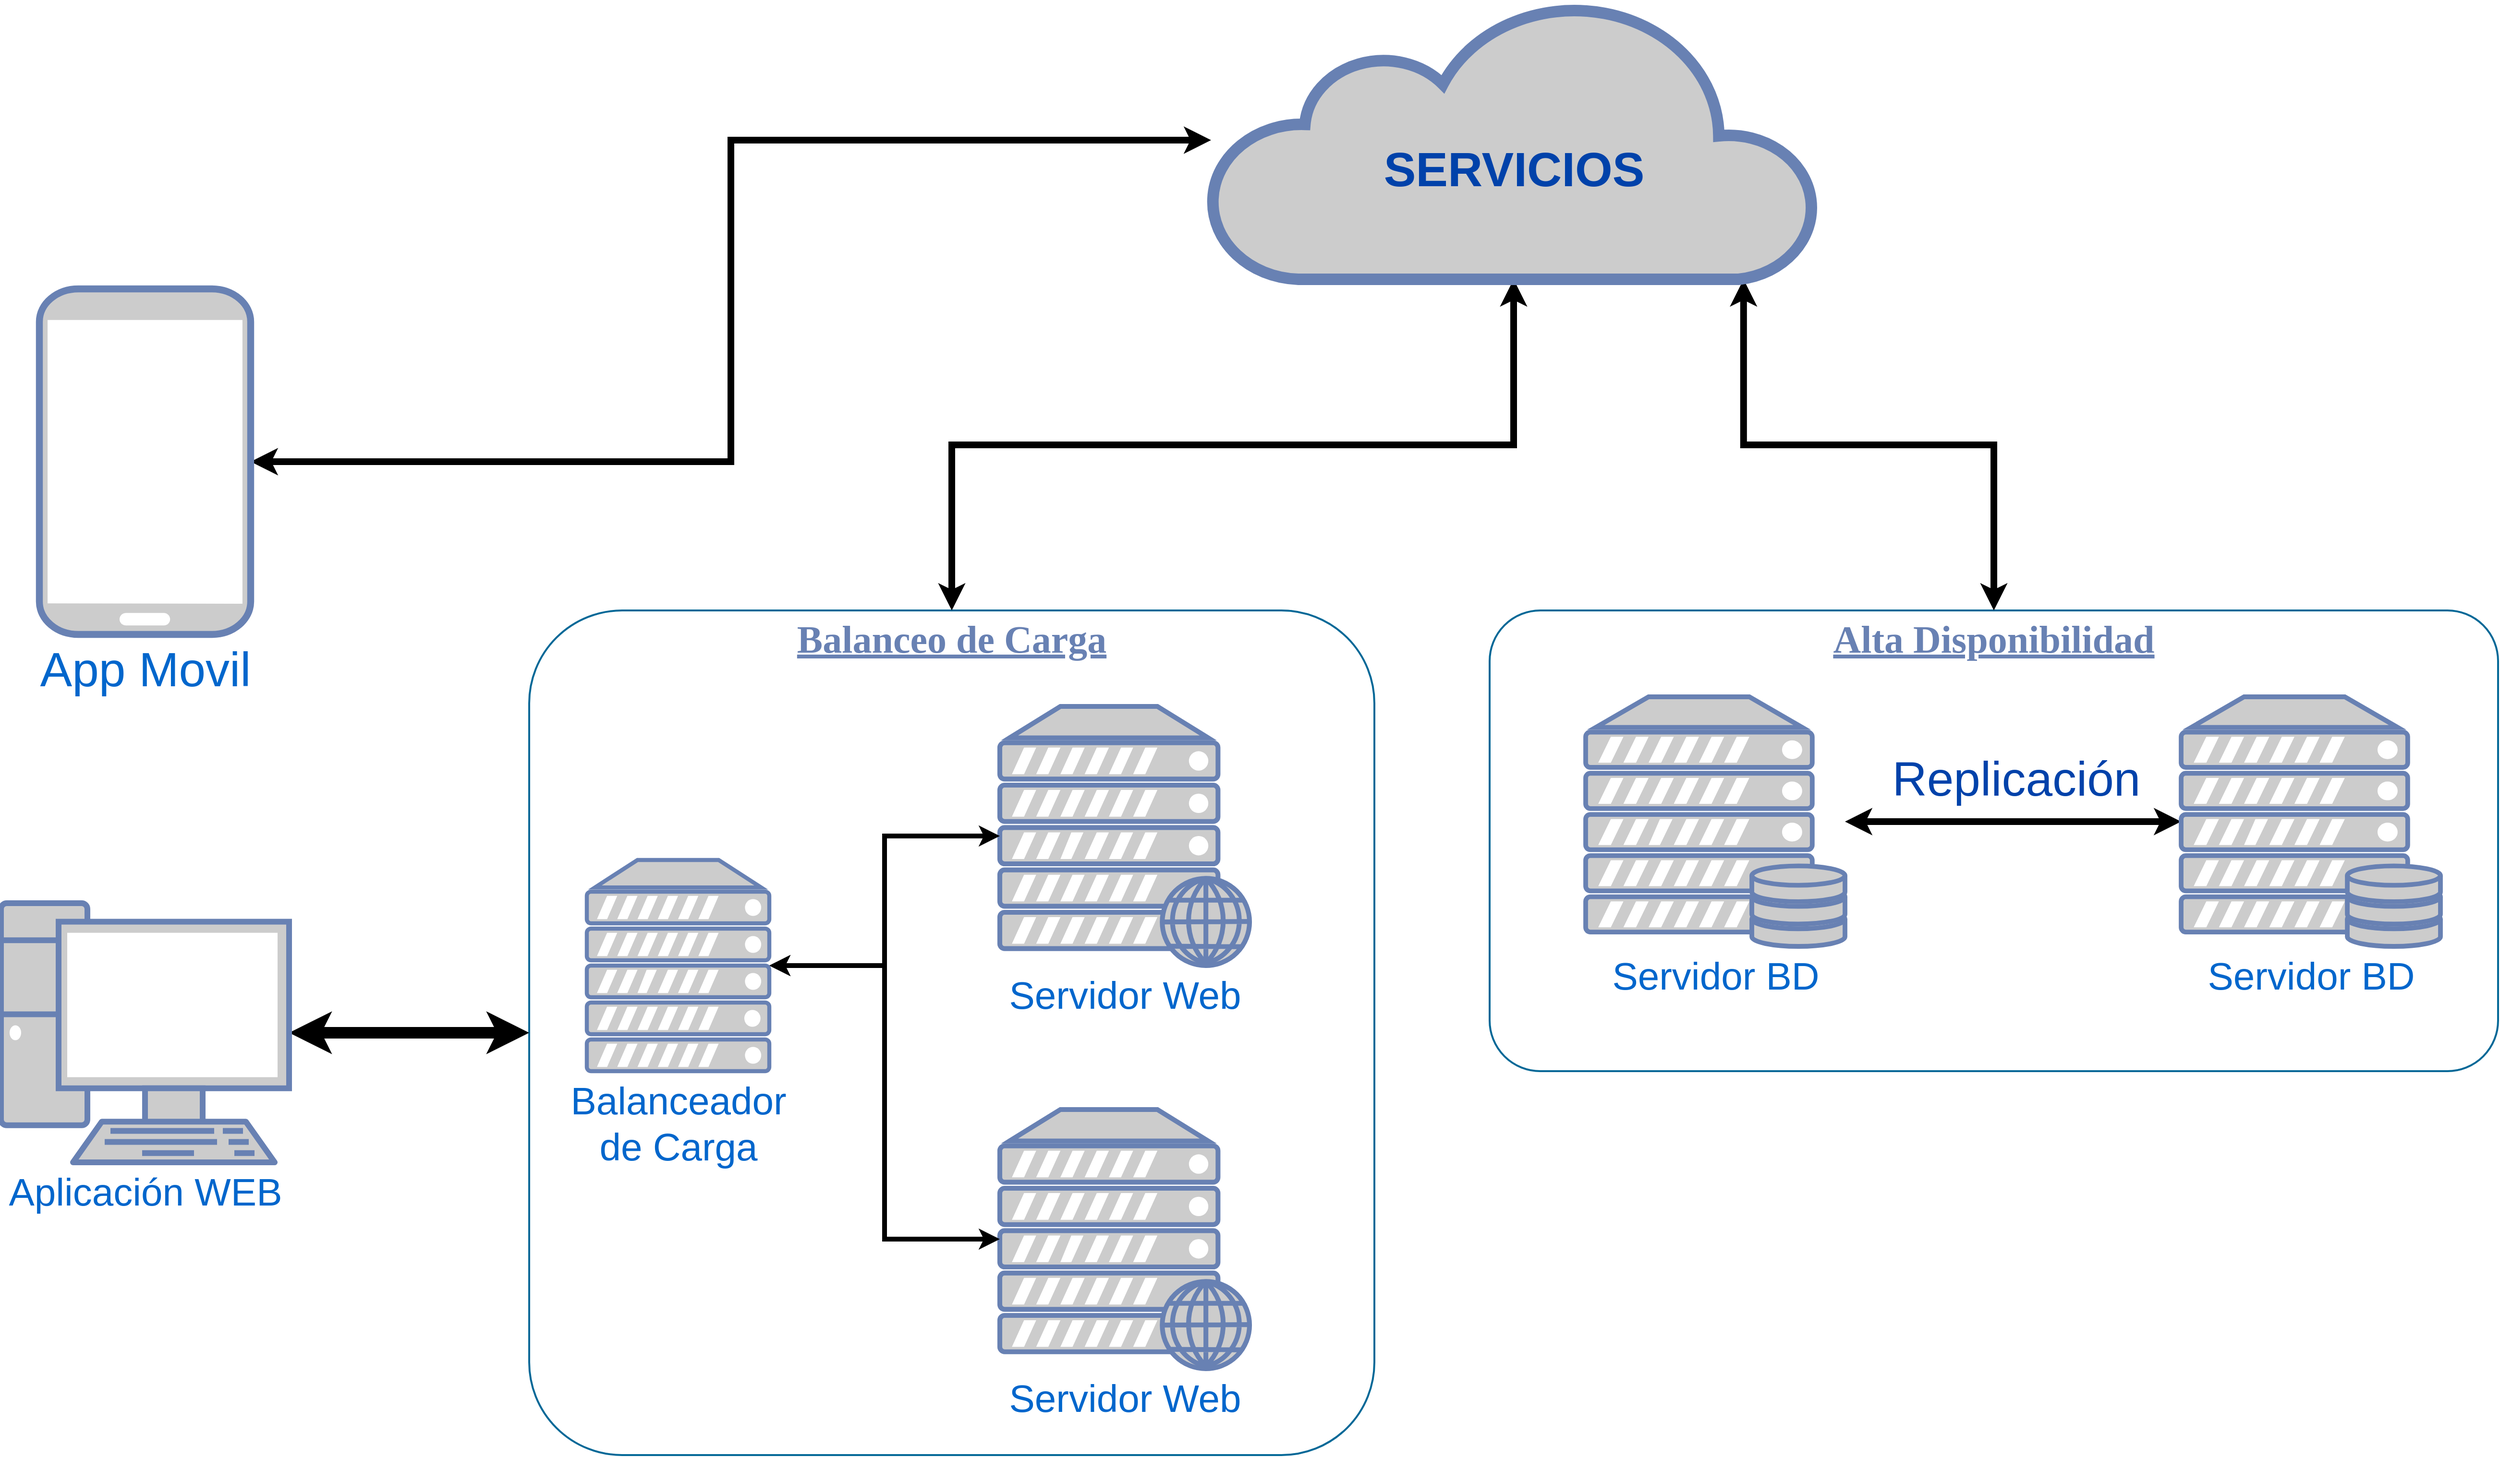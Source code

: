 <mxfile version="20.8.5" type="github">
  <diagram name="Page-1" id="bfe91b75-5d2c-26a0-9c1d-138518896778">
    <mxGraphModel dx="3996" dy="2850" grid="1" gridSize="10" guides="1" tooltips="1" connect="1" arrows="1" fold="1" page="1" pageScale="1" pageWidth="1100" pageHeight="850" background="none" math="0" shadow="0">
      <root>
        <mxCell id="0" />
        <mxCell id="1" parent="0" />
        <mxCell id="7c3789c024ecab99-82" value="&lt;font style=&quot;font-size: 40px;&quot;&gt;&lt;b&gt;&lt;u&gt;Balanceo de Carga&lt;/u&gt;&lt;/b&gt;&lt;/font&gt;" style="rounded=1;whiteSpace=wrap;html=1;shadow=0;comic=0;strokeColor=#036897;strokeWidth=2;fillColor=none;fontFamily=Verdana;fontSize=28;fontColor=#6881B3;align=center;arcSize=11;verticalAlign=top;" parent="1" vertex="1">
          <mxGeometry x="60" y="605" width="880" height="880" as="geometry" />
        </mxCell>
        <mxCell id="RNAvwY5ogVoFwGdkrAzX-10" value="&lt;font style=&quot;font-size: 40px;&quot;&gt;&lt;b&gt;&lt;u&gt;Alta Disponibilidad&lt;/u&gt;&lt;/b&gt;&lt;/font&gt;" style="rounded=1;whiteSpace=wrap;html=1;shadow=0;comic=0;strokeColor=#036897;strokeWidth=2;fillColor=none;fontFamily=Verdana;fontSize=28;fontColor=#6881B3;align=center;arcSize=11;verticalAlign=top;" parent="1" vertex="1">
          <mxGeometry x="1060" y="605" width="1050" height="480" as="geometry" />
        </mxCell>
        <mxCell id="abTZT2YKblpQgq0CwKkB-2" style="edgeStyle=orthogonalEdgeStyle;rounded=0;orthogonalLoop=1;jettySize=auto;html=1;entryX=0;entryY=0.5;entryDx=0;entryDy=0;entryPerimeter=0;fontSize=50;fontColor=#0042aa;strokeWidth=7;startArrow=classic;startFill=1;" edge="1" parent="1" source="7c3789c024ecab99-58" target="RNAvwY5ogVoFwGdkrAzX-9">
          <mxGeometry relative="1" as="geometry" />
        </mxCell>
        <mxCell id="abTZT2YKblpQgq0CwKkB-7" value="Replicación" style="edgeLabel;html=1;align=center;verticalAlign=middle;resizable=0;points=[];fontSize=50;fontColor=#0042aa;" vertex="1" connectable="0" parent="abTZT2YKblpQgq0CwKkB-2">
          <mxGeometry x="0.314" y="11" relative="1" as="geometry">
            <mxPoint x="-52" y="-34" as="offset" />
          </mxGeometry>
        </mxCell>
        <mxCell id="7c3789c024ecab99-58" value="&lt;font style=&quot;font-size: 40px;&quot;&gt;Servidor BD&lt;/font&gt;" style="fontColor=#0066CC;verticalAlign=top;verticalLabelPosition=bottom;labelPosition=center;align=center;html=1;fillColor=#CCCCCC;strokeColor=#6881B3;gradientColor=none;gradientDirection=north;strokeWidth=2;shape=mxgraph.networks.server_storage;rounded=0;shadow=0;comic=0;" parent="1" vertex="1">
          <mxGeometry x="1160" y="695" width="270" height="260" as="geometry" />
        </mxCell>
        <mxCell id="RNAvwY5ogVoFwGdkrAzX-12" value="" style="edgeStyle=orthogonalEdgeStyle;rounded=0;orthogonalLoop=1;jettySize=auto;html=1;fontSize=40;entryX=1;entryY=0.5;entryDx=0;entryDy=0;strokeWidth=12;entryPerimeter=0;exitX=0;exitY=0.5;exitDx=0;exitDy=0;startArrow=classic;startFill=1;" parent="1" source="7c3789c024ecab99-82" target="7c3789c024ecab99-61" edge="1">
          <mxGeometry relative="1" as="geometry">
            <mxPoint x="520" y="670" as="sourcePoint" />
            <mxPoint x="530" y="875" as="targetPoint" />
          </mxGeometry>
        </mxCell>
        <mxCell id="7c3789c024ecab99-61" value="&lt;span style=&quot;font-size: 40px;&quot;&gt;Aplicación WEB&lt;br&gt;&lt;/span&gt;" style="fontColor=#0066CC;verticalAlign=top;verticalLabelPosition=bottom;labelPosition=center;align=center;html=1;fillColor=#CCCCCC;strokeColor=#6881B3;gradientColor=none;gradientDirection=north;strokeWidth=2;shape=mxgraph.networks.pc;rounded=0;shadow=0;comic=0;" parent="1" vertex="1">
          <mxGeometry x="-490" y="910" width="300" height="270" as="geometry" />
        </mxCell>
        <mxCell id="RNAvwY5ogVoFwGdkrAzX-3" value="Servidor Web" style="fontColor=#0066CC;verticalAlign=top;verticalLabelPosition=bottom;labelPosition=center;align=center;html=1;outlineConnect=0;fillColor=#CCCCCC;strokeColor=#6881B3;gradientColor=none;gradientDirection=north;strokeWidth=2;shape=mxgraph.networks.web_server;fontSize=40;" parent="1" vertex="1">
          <mxGeometry x="550" y="705" width="260" height="270" as="geometry" />
        </mxCell>
        <mxCell id="RNAvwY5ogVoFwGdkrAzX-6" value="Servidor Web" style="fontColor=#0066CC;verticalAlign=top;verticalLabelPosition=bottom;labelPosition=center;align=center;html=1;outlineConnect=0;fillColor=#CCCCCC;strokeColor=#6881B3;gradientColor=none;gradientDirection=north;strokeWidth=2;shape=mxgraph.networks.web_server;fontSize=40;" parent="1" vertex="1">
          <mxGeometry x="550" y="1125" width="260" height="270" as="geometry" />
        </mxCell>
        <mxCell id="RNAvwY5ogVoFwGdkrAzX-9" value="&lt;font style=&quot;font-size: 40px;&quot;&gt;Servidor BD&lt;/font&gt;" style="fontColor=#0066CC;verticalAlign=top;verticalLabelPosition=bottom;labelPosition=center;align=center;html=1;fillColor=#CCCCCC;strokeColor=#6881B3;gradientColor=none;gradientDirection=north;strokeWidth=2;shape=mxgraph.networks.server_storage;rounded=0;shadow=0;comic=0;" parent="1" vertex="1">
          <mxGeometry x="1780" y="695" width="270" height="260" as="geometry" />
        </mxCell>
        <mxCell id="RNAvwY5ogVoFwGdkrAzX-25" style="edgeStyle=orthogonalEdgeStyle;rounded=0;orthogonalLoop=1;jettySize=auto;html=1;exitX=1;exitY=0.5;exitDx=0;exitDy=0;exitPerimeter=0;entryX=0;entryY=0.5;entryDx=0;entryDy=0;entryPerimeter=0;strokeWidth=5;fontSize=40;startArrow=classic;startFill=1;" parent="1" source="RNAvwY5ogVoFwGdkrAzX-24" target="RNAvwY5ogVoFwGdkrAzX-3" edge="1">
          <mxGeometry relative="1" as="geometry" />
        </mxCell>
        <mxCell id="RNAvwY5ogVoFwGdkrAzX-26" style="edgeStyle=orthogonalEdgeStyle;rounded=0;orthogonalLoop=1;jettySize=auto;html=1;exitX=1;exitY=0.5;exitDx=0;exitDy=0;exitPerimeter=0;entryX=0;entryY=0.5;entryDx=0;entryDy=0;entryPerimeter=0;strokeWidth=5;fontSize=40;startArrow=classic;startFill=1;" parent="1" source="RNAvwY5ogVoFwGdkrAzX-24" target="RNAvwY5ogVoFwGdkrAzX-6" edge="1">
          <mxGeometry relative="1" as="geometry" />
        </mxCell>
        <mxCell id="RNAvwY5ogVoFwGdkrAzX-24" value="Balanceador &lt;br&gt;de Carga" style="fontColor=#0066CC;verticalAlign=top;verticalLabelPosition=bottom;labelPosition=center;align=center;html=1;outlineConnect=0;fillColor=#CCCCCC;strokeColor=#6881B3;gradientColor=none;gradientDirection=north;strokeWidth=2;shape=mxgraph.networks.server;fontSize=40;" parent="1" vertex="1">
          <mxGeometry x="120" y="865" width="190" height="220" as="geometry" />
        </mxCell>
        <mxCell id="abTZT2YKblpQgq0CwKkB-3" style="edgeStyle=orthogonalEdgeStyle;rounded=0;orthogonalLoop=1;jettySize=auto;html=1;entryX=0.5;entryY=0;entryDx=0;entryDy=0;strokeWidth=7;fontSize=50;fontColor=#0042aa;startArrow=classic;startFill=1;exitX=0.88;exitY=1;exitDx=0;exitDy=0;exitPerimeter=0;" edge="1" parent="1" source="abTZT2YKblpQgq0CwKkB-1" target="RNAvwY5ogVoFwGdkrAzX-10">
          <mxGeometry relative="1" as="geometry" />
        </mxCell>
        <mxCell id="abTZT2YKblpQgq0CwKkB-4" style="edgeStyle=orthogonalEdgeStyle;rounded=0;orthogonalLoop=1;jettySize=auto;html=1;strokeWidth=7;fontSize=50;fontColor=#0042aa;startArrow=classic;startFill=1;" edge="1" parent="1" source="abTZT2YKblpQgq0CwKkB-1" target="7c3789c024ecab99-82">
          <mxGeometry relative="1" as="geometry" />
        </mxCell>
        <mxCell id="abTZT2YKblpQgq0CwKkB-6" style="edgeStyle=orthogonalEdgeStyle;rounded=0;orthogonalLoop=1;jettySize=auto;html=1;entryX=1;entryY=0.5;entryDx=0;entryDy=0;entryPerimeter=0;strokeWidth=7;fontSize=50;fontColor=#0042aa;startArrow=classic;startFill=1;" edge="1" parent="1" source="abTZT2YKblpQgq0CwKkB-1" target="abTZT2YKblpQgq0CwKkB-5">
          <mxGeometry relative="1" as="geometry" />
        </mxCell>
        <mxCell id="abTZT2YKblpQgq0CwKkB-1" value="&lt;font size=&quot;1&quot;&gt;&lt;b style=&quot;font-size: 50px;&quot;&gt;&lt;br&gt;&lt;font color=&quot;#0042aa&quot;&gt;SERVICIOS&lt;/font&gt;&lt;/b&gt;&lt;/font&gt;" style="html=1;outlineConnect=0;fillColor=#CCCCCC;strokeColor=#6881B3;gradientColor=none;gradientDirection=north;strokeWidth=2;shape=mxgraph.networks.cloud;fontColor=#ffffff;" vertex="1" parent="1">
          <mxGeometry x="770" y="-30" width="630" height="290" as="geometry" />
        </mxCell>
        <mxCell id="abTZT2YKblpQgq0CwKkB-5" value="App Movil" style="fontColor=#0066CC;verticalAlign=top;verticalLabelPosition=bottom;labelPosition=center;align=center;html=1;outlineConnect=0;fillColor=#CCCCCC;strokeColor=#6881B3;gradientColor=none;gradientDirection=north;strokeWidth=2;shape=mxgraph.networks.mobile;fontSize=50;" vertex="1" parent="1">
          <mxGeometry x="-450" y="270" width="220" height="360" as="geometry" />
        </mxCell>
      </root>
    </mxGraphModel>
  </diagram>
</mxfile>

